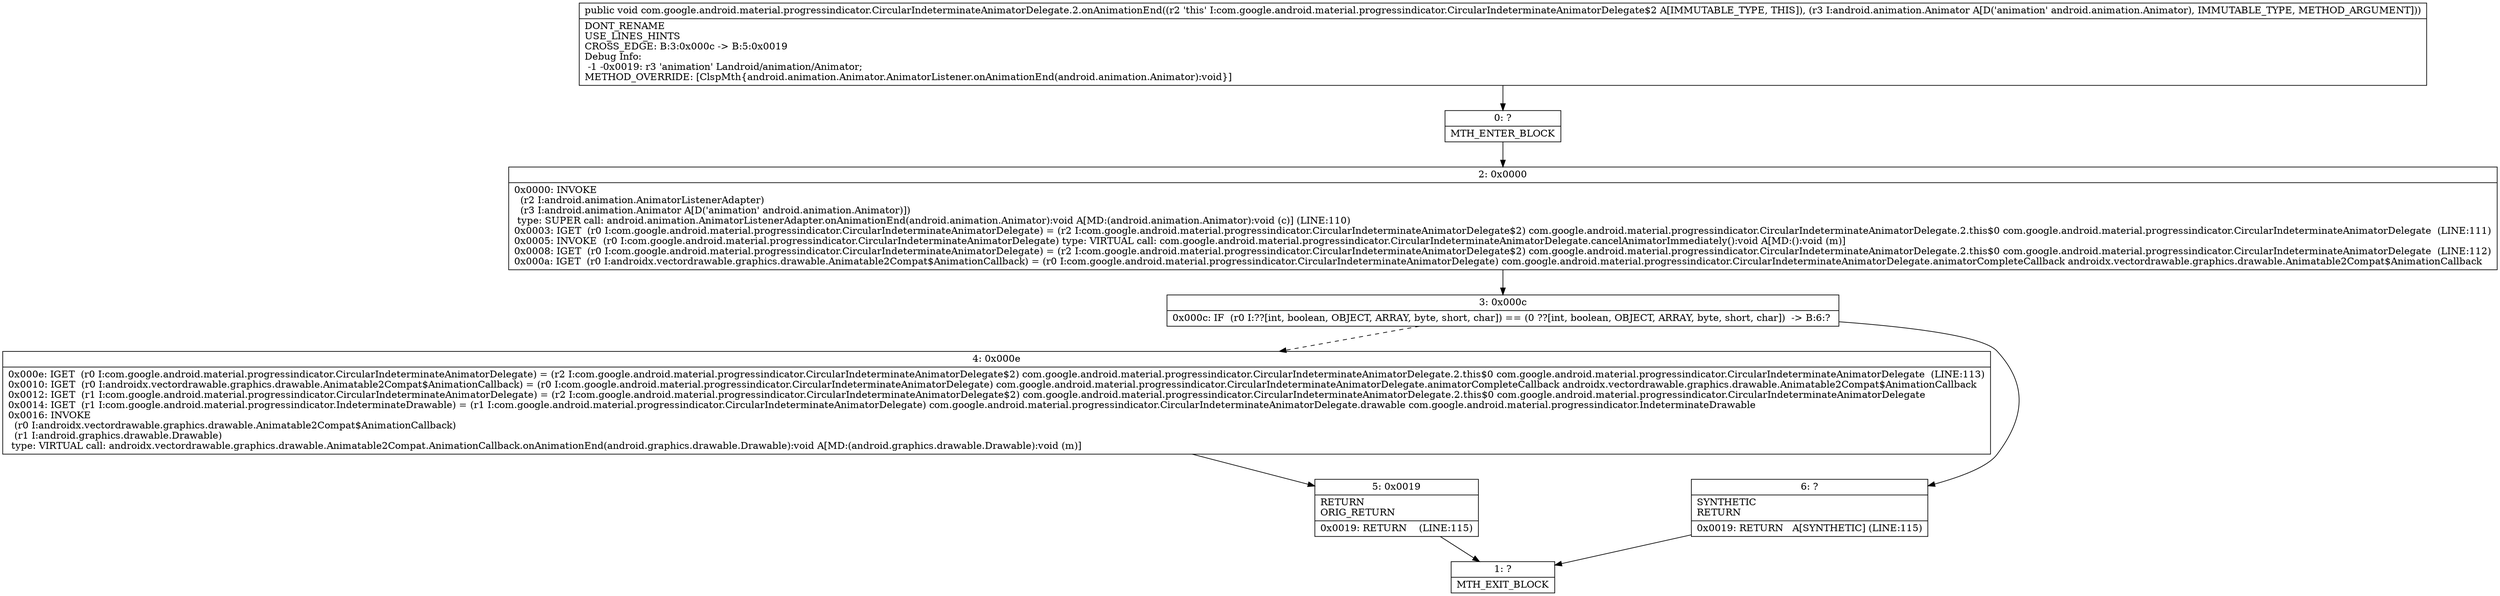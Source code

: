 digraph "CFG forcom.google.android.material.progressindicator.CircularIndeterminateAnimatorDelegate.2.onAnimationEnd(Landroid\/animation\/Animator;)V" {
Node_0 [shape=record,label="{0\:\ ?|MTH_ENTER_BLOCK\l}"];
Node_2 [shape=record,label="{2\:\ 0x0000|0x0000: INVOKE  \l  (r2 I:android.animation.AnimatorListenerAdapter)\l  (r3 I:android.animation.Animator A[D('animation' android.animation.Animator)])\l type: SUPER call: android.animation.AnimatorListenerAdapter.onAnimationEnd(android.animation.Animator):void A[MD:(android.animation.Animator):void (c)] (LINE:110)\l0x0003: IGET  (r0 I:com.google.android.material.progressindicator.CircularIndeterminateAnimatorDelegate) = (r2 I:com.google.android.material.progressindicator.CircularIndeterminateAnimatorDelegate$2) com.google.android.material.progressindicator.CircularIndeterminateAnimatorDelegate.2.this$0 com.google.android.material.progressindicator.CircularIndeterminateAnimatorDelegate  (LINE:111)\l0x0005: INVOKE  (r0 I:com.google.android.material.progressindicator.CircularIndeterminateAnimatorDelegate) type: VIRTUAL call: com.google.android.material.progressindicator.CircularIndeterminateAnimatorDelegate.cancelAnimatorImmediately():void A[MD:():void (m)]\l0x0008: IGET  (r0 I:com.google.android.material.progressindicator.CircularIndeterminateAnimatorDelegate) = (r2 I:com.google.android.material.progressindicator.CircularIndeterminateAnimatorDelegate$2) com.google.android.material.progressindicator.CircularIndeterminateAnimatorDelegate.2.this$0 com.google.android.material.progressindicator.CircularIndeterminateAnimatorDelegate  (LINE:112)\l0x000a: IGET  (r0 I:androidx.vectordrawable.graphics.drawable.Animatable2Compat$AnimationCallback) = (r0 I:com.google.android.material.progressindicator.CircularIndeterminateAnimatorDelegate) com.google.android.material.progressindicator.CircularIndeterminateAnimatorDelegate.animatorCompleteCallback androidx.vectordrawable.graphics.drawable.Animatable2Compat$AnimationCallback \l}"];
Node_3 [shape=record,label="{3\:\ 0x000c|0x000c: IF  (r0 I:??[int, boolean, OBJECT, ARRAY, byte, short, char]) == (0 ??[int, boolean, OBJECT, ARRAY, byte, short, char])  \-\> B:6:? \l}"];
Node_4 [shape=record,label="{4\:\ 0x000e|0x000e: IGET  (r0 I:com.google.android.material.progressindicator.CircularIndeterminateAnimatorDelegate) = (r2 I:com.google.android.material.progressindicator.CircularIndeterminateAnimatorDelegate$2) com.google.android.material.progressindicator.CircularIndeterminateAnimatorDelegate.2.this$0 com.google.android.material.progressindicator.CircularIndeterminateAnimatorDelegate  (LINE:113)\l0x0010: IGET  (r0 I:androidx.vectordrawable.graphics.drawable.Animatable2Compat$AnimationCallback) = (r0 I:com.google.android.material.progressindicator.CircularIndeterminateAnimatorDelegate) com.google.android.material.progressindicator.CircularIndeterminateAnimatorDelegate.animatorCompleteCallback androidx.vectordrawable.graphics.drawable.Animatable2Compat$AnimationCallback \l0x0012: IGET  (r1 I:com.google.android.material.progressindicator.CircularIndeterminateAnimatorDelegate) = (r2 I:com.google.android.material.progressindicator.CircularIndeterminateAnimatorDelegate$2) com.google.android.material.progressindicator.CircularIndeterminateAnimatorDelegate.2.this$0 com.google.android.material.progressindicator.CircularIndeterminateAnimatorDelegate \l0x0014: IGET  (r1 I:com.google.android.material.progressindicator.IndeterminateDrawable) = (r1 I:com.google.android.material.progressindicator.CircularIndeterminateAnimatorDelegate) com.google.android.material.progressindicator.CircularIndeterminateAnimatorDelegate.drawable com.google.android.material.progressindicator.IndeterminateDrawable \l0x0016: INVOKE  \l  (r0 I:androidx.vectordrawable.graphics.drawable.Animatable2Compat$AnimationCallback)\l  (r1 I:android.graphics.drawable.Drawable)\l type: VIRTUAL call: androidx.vectordrawable.graphics.drawable.Animatable2Compat.AnimationCallback.onAnimationEnd(android.graphics.drawable.Drawable):void A[MD:(android.graphics.drawable.Drawable):void (m)]\l}"];
Node_5 [shape=record,label="{5\:\ 0x0019|RETURN\lORIG_RETURN\l|0x0019: RETURN    (LINE:115)\l}"];
Node_1 [shape=record,label="{1\:\ ?|MTH_EXIT_BLOCK\l}"];
Node_6 [shape=record,label="{6\:\ ?|SYNTHETIC\lRETURN\l|0x0019: RETURN   A[SYNTHETIC] (LINE:115)\l}"];
MethodNode[shape=record,label="{public void com.google.android.material.progressindicator.CircularIndeterminateAnimatorDelegate.2.onAnimationEnd((r2 'this' I:com.google.android.material.progressindicator.CircularIndeterminateAnimatorDelegate$2 A[IMMUTABLE_TYPE, THIS]), (r3 I:android.animation.Animator A[D('animation' android.animation.Animator), IMMUTABLE_TYPE, METHOD_ARGUMENT]))  | DONT_RENAME\lUSE_LINES_HINTS\lCROSS_EDGE: B:3:0x000c \-\> B:5:0x0019\lDebug Info:\l  \-1 \-0x0019: r3 'animation' Landroid\/animation\/Animator;\lMETHOD_OVERRIDE: [ClspMth\{android.animation.Animator.AnimatorListener.onAnimationEnd(android.animation.Animator):void\}]\l}"];
MethodNode -> Node_0;Node_0 -> Node_2;
Node_2 -> Node_3;
Node_3 -> Node_4[style=dashed];
Node_3 -> Node_6;
Node_4 -> Node_5;
Node_5 -> Node_1;
Node_6 -> Node_1;
}

